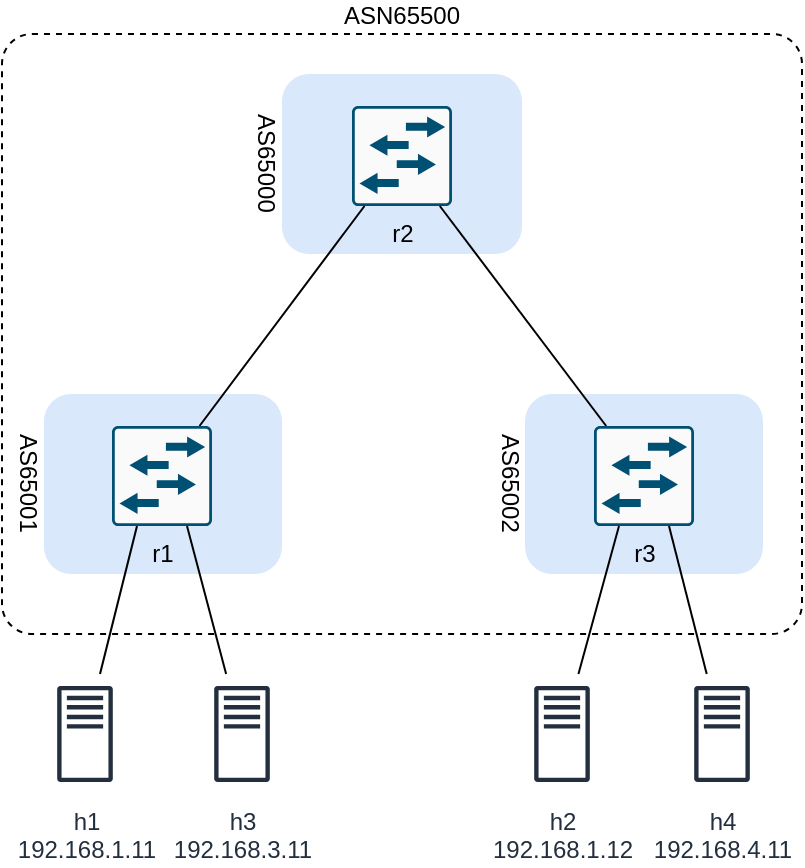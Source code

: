 <mxfile version="24.2.1" type="device">
  <diagram name="Page-1" id="ZjJ6rUxtY7kgPxrVI3Gp">
    <mxGraphModel dx="1050" dy="625" grid="1" gridSize="10" guides="1" tooltips="1" connect="1" arrows="1" fold="1" page="1" pageScale="1" pageWidth="1100" pageHeight="850" math="0" shadow="0">
      <root>
        <mxCell id="0" />
        <mxCell id="1" parent="0" />
        <mxCell id="OTFyuBFAIsrNicnEkzx7-14" value="ASN65500" style="rounded=1;whiteSpace=wrap;html=1;fillColor=none;dashed=1;arcSize=5;labelPosition=center;verticalLabelPosition=top;align=center;verticalAlign=bottom;" vertex="1" parent="1">
          <mxGeometry x="240" y="140" width="400" height="300" as="geometry" />
        </mxCell>
        <mxCell id="_DbBz5vXwKekXFDE-kG2-19" value="AS65002" style="rounded=1;whiteSpace=wrap;html=1;fillColor=#dae8fc;strokeColor=none;labelPosition=left;verticalLabelPosition=middle;align=right;verticalAlign=middle;textDirection=vertical-lr;" parent="1" vertex="1">
          <mxGeometry x="501.5" y="320" width="119" height="90" as="geometry" />
        </mxCell>
        <mxCell id="_DbBz5vXwKekXFDE-kG2-18" value="AS65001" style="rounded=1;whiteSpace=wrap;html=1;fillColor=#dae8fc;strokeColor=none;labelPosition=left;verticalLabelPosition=middle;align=right;verticalAlign=middle;textDirection=vertical-lr;" parent="1" vertex="1">
          <mxGeometry x="261" y="320" width="119" height="90" as="geometry" />
        </mxCell>
        <mxCell id="_DbBz5vXwKekXFDE-kG2-17" value="AS65000" style="rounded=1;whiteSpace=wrap;html=1;fillColor=#dae8fc;strokeColor=none;labelPosition=left;verticalLabelPosition=middle;align=right;verticalAlign=middle;textDirection=vertical-lr;" parent="1" vertex="1">
          <mxGeometry x="380" y="160" width="120" height="90" as="geometry" />
        </mxCell>
        <mxCell id="_DbBz5vXwKekXFDE-kG2-1" value="r2" style="sketch=0;points=[[0.015,0.015,0],[0.985,0.015,0],[0.985,0.985,0],[0.015,0.985,0],[0.25,0,0],[0.5,0,0],[0.75,0,0],[1,0.25,0],[1,0.5,0],[1,0.75,0],[0.75,1,0],[0.5,1,0],[0.25,1,0],[0,0.75,0],[0,0.5,0],[0,0.25,0]];verticalLabelPosition=bottom;html=1;verticalAlign=top;aspect=fixed;align=center;pointerEvents=1;shape=mxgraph.cisco19.rect;prIcon=l2_switch;fillColor=#FAFAFA;strokeColor=#005073;" parent="1" vertex="1">
          <mxGeometry x="415" y="176" width="50" height="50" as="geometry" />
        </mxCell>
        <mxCell id="_DbBz5vXwKekXFDE-kG2-7" style="rounded=0;orthogonalLoop=1;jettySize=auto;html=1;endArrow=none;endFill=0;" parent="1" source="_DbBz5vXwKekXFDE-kG2-3" target="_DbBz5vXwKekXFDE-kG2-1" edge="1">
          <mxGeometry relative="1" as="geometry" />
        </mxCell>
        <mxCell id="_DbBz5vXwKekXFDE-kG2-3" value="r1" style="sketch=0;points=[[0.015,0.015,0],[0.985,0.015,0],[0.985,0.985,0],[0.015,0.985,0],[0.25,0,0],[0.5,0,0],[0.75,0,0],[1,0.25,0],[1,0.5,0],[1,0.75,0],[0.75,1,0],[0.5,1,0],[0.25,1,0],[0,0.75,0],[0,0.5,0],[0,0.25,0]];verticalLabelPosition=bottom;html=1;verticalAlign=top;aspect=fixed;align=center;pointerEvents=1;shape=mxgraph.cisco19.rect;prIcon=l2_switch;fillColor=#FAFAFA;strokeColor=#005073;" parent="1" vertex="1">
          <mxGeometry x="295" y="336" width="50" height="50" as="geometry" />
        </mxCell>
        <mxCell id="_DbBz5vXwKekXFDE-kG2-14" style="rounded=0;orthogonalLoop=1;jettySize=auto;html=1;endArrow=none;endFill=0;" parent="1" source="_DbBz5vXwKekXFDE-kG2-4" target="_DbBz5vXwKekXFDE-kG2-1" edge="1">
          <mxGeometry relative="1" as="geometry" />
        </mxCell>
        <mxCell id="_DbBz5vXwKekXFDE-kG2-4" value="r3" style="sketch=0;points=[[0.015,0.015,0],[0.985,0.015,0],[0.985,0.985,0],[0.015,0.985,0],[0.25,0,0],[0.5,0,0],[0.75,0,0],[1,0.25,0],[1,0.5,0],[1,0.75,0],[0.75,1,0],[0.5,1,0],[0.25,1,0],[0,0.75,0],[0,0.5,0],[0,0.25,0]];verticalLabelPosition=bottom;html=1;verticalAlign=top;aspect=fixed;align=center;pointerEvents=1;shape=mxgraph.cisco19.rect;prIcon=l2_switch;fillColor=#FAFAFA;strokeColor=#005073;" parent="1" vertex="1">
          <mxGeometry x="536" y="336" width="50" height="50" as="geometry" />
        </mxCell>
        <mxCell id="OTFyuBFAIsrNicnEkzx7-2" value="h1&lt;div&gt;192.168.1.11&lt;/div&gt;" style="sketch=0;outlineConnect=0;fontColor=#232F3E;gradientColor=none;strokeColor=#232F3E;fillColor=#ffffff;dashed=0;verticalLabelPosition=bottom;verticalAlign=top;align=center;html=1;fontSize=12;fontStyle=0;aspect=fixed;shape=mxgraph.aws4.resourceIcon;resIcon=mxgraph.aws4.traditional_server;" vertex="1" parent="1">
          <mxGeometry x="251.5" y="460" width="60" height="60" as="geometry" />
        </mxCell>
        <mxCell id="OTFyuBFAIsrNicnEkzx7-3" value="h2&lt;div&gt;192.168.1.12&lt;/div&gt;" style="sketch=0;outlineConnect=0;fontColor=#232F3E;gradientColor=none;strokeColor=#232F3E;fillColor=#ffffff;dashed=0;verticalLabelPosition=bottom;verticalAlign=top;align=center;html=1;fontSize=12;fontStyle=0;aspect=fixed;shape=mxgraph.aws4.resourceIcon;resIcon=mxgraph.aws4.traditional_server;" vertex="1" parent="1">
          <mxGeometry x="490" y="460" width="60" height="60" as="geometry" />
        </mxCell>
        <mxCell id="OTFyuBFAIsrNicnEkzx7-4" value="h4&lt;div&gt;192.168.4.11&lt;/div&gt;" style="sketch=0;outlineConnect=0;fontColor=#232F3E;gradientColor=none;strokeColor=#232F3E;fillColor=#ffffff;dashed=0;verticalLabelPosition=bottom;verticalAlign=top;align=center;html=1;fontSize=12;fontStyle=0;aspect=fixed;shape=mxgraph.aws4.resourceIcon;resIcon=mxgraph.aws4.traditional_server;" vertex="1" parent="1">
          <mxGeometry x="570" y="460" width="60" height="60" as="geometry" />
        </mxCell>
        <mxCell id="OTFyuBFAIsrNicnEkzx7-7" style="rounded=0;orthogonalLoop=1;jettySize=auto;html=1;entryX=0.25;entryY=1;entryDx=0;entryDy=0;entryPerimeter=0;endArrow=none;endFill=0;" edge="1" parent="1" source="OTFyuBFAIsrNicnEkzx7-2" target="_DbBz5vXwKekXFDE-kG2-3">
          <mxGeometry relative="1" as="geometry" />
        </mxCell>
        <mxCell id="OTFyuBFAIsrNicnEkzx7-8" style="rounded=0;orthogonalLoop=1;jettySize=auto;html=1;entryX=0.25;entryY=1;entryDx=0;entryDy=0;entryPerimeter=0;endArrow=none;endFill=0;" edge="1" parent="1" source="OTFyuBFAIsrNicnEkzx7-3" target="_DbBz5vXwKekXFDE-kG2-4">
          <mxGeometry relative="1" as="geometry" />
        </mxCell>
        <mxCell id="OTFyuBFAIsrNicnEkzx7-9" style="rounded=0;orthogonalLoop=1;jettySize=auto;html=1;entryX=0.75;entryY=1;entryDx=0;entryDy=0;entryPerimeter=0;endArrow=none;endFill=0;" edge="1" parent="1" source="OTFyuBFAIsrNicnEkzx7-4" target="_DbBz5vXwKekXFDE-kG2-4">
          <mxGeometry relative="1" as="geometry" />
        </mxCell>
        <mxCell id="OTFyuBFAIsrNicnEkzx7-15" value="h3&lt;div&gt;192.168.3.11&lt;/div&gt;" style="sketch=0;outlineConnect=0;fontColor=#232F3E;gradientColor=none;strokeColor=#232F3E;fillColor=#ffffff;dashed=0;verticalLabelPosition=bottom;verticalAlign=top;align=center;html=1;fontSize=12;fontStyle=0;aspect=fixed;shape=mxgraph.aws4.resourceIcon;resIcon=mxgraph.aws4.traditional_server;" vertex="1" parent="1">
          <mxGeometry x="330" y="460" width="60" height="60" as="geometry" />
        </mxCell>
        <mxCell id="OTFyuBFAIsrNicnEkzx7-16" style="rounded=0;orthogonalLoop=1;jettySize=auto;html=1;entryX=0.75;entryY=1;entryDx=0;entryDy=0;entryPerimeter=0;endArrow=none;endFill=0;" edge="1" parent="1" source="OTFyuBFAIsrNicnEkzx7-15" target="_DbBz5vXwKekXFDE-kG2-3">
          <mxGeometry relative="1" as="geometry" />
        </mxCell>
      </root>
    </mxGraphModel>
  </diagram>
</mxfile>
